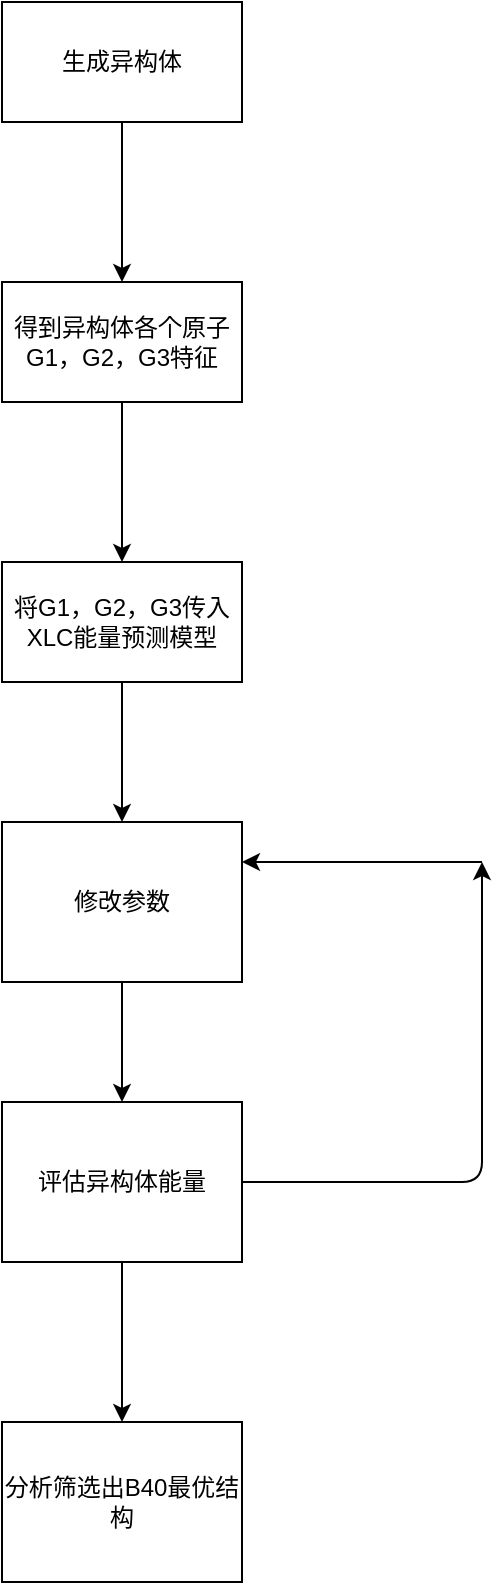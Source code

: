 <mxfile version="14.6.1" type="github">
  <diagram id="Ve9joE51h4fLwJOsWvly" name="Page-1">
    <mxGraphModel dx="946" dy="557" grid="1" gridSize="10" guides="1" tooltips="1" connect="1" arrows="1" fold="1" page="1" pageScale="1" pageWidth="827" pageHeight="1169" math="0" shadow="0">
      <root>
        <mxCell id="0" />
        <mxCell id="1" parent="0" />
        <mxCell id="HYmvLcV-dyNbXu19O9Cb-3" value="" style="edgeStyle=orthogonalEdgeStyle;rounded=0;orthogonalLoop=1;jettySize=auto;html=1;" edge="1" parent="1" source="HYmvLcV-dyNbXu19O9Cb-1" target="HYmvLcV-dyNbXu19O9Cb-2">
          <mxGeometry relative="1" as="geometry" />
        </mxCell>
        <mxCell id="HYmvLcV-dyNbXu19O9Cb-1" value="生成异构体" style="rounded=0;whiteSpace=wrap;html=1;" vertex="1" parent="1">
          <mxGeometry x="200" y="90" width="120" height="60" as="geometry" />
        </mxCell>
        <mxCell id="HYmvLcV-dyNbXu19O9Cb-5" value="" style="edgeStyle=orthogonalEdgeStyle;rounded=0;orthogonalLoop=1;jettySize=auto;html=1;" edge="1" parent="1" source="HYmvLcV-dyNbXu19O9Cb-2" target="HYmvLcV-dyNbXu19O9Cb-4">
          <mxGeometry relative="1" as="geometry" />
        </mxCell>
        <mxCell id="HYmvLcV-dyNbXu19O9Cb-2" value="得到异构体各个原子G1，G2，G3特征" style="rounded=0;whiteSpace=wrap;html=1;" vertex="1" parent="1">
          <mxGeometry x="200" y="230" width="120" height="60" as="geometry" />
        </mxCell>
        <mxCell id="HYmvLcV-dyNbXu19O9Cb-7" value="" style="edgeStyle=orthogonalEdgeStyle;rounded=0;orthogonalLoop=1;jettySize=auto;html=1;" edge="1" parent="1" source="HYmvLcV-dyNbXu19O9Cb-4" target="HYmvLcV-dyNbXu19O9Cb-6">
          <mxGeometry relative="1" as="geometry" />
        </mxCell>
        <mxCell id="HYmvLcV-dyNbXu19O9Cb-4" value="将G1，G2，G3传入XLC能量预测模型" style="rounded=0;whiteSpace=wrap;html=1;" vertex="1" parent="1">
          <mxGeometry x="200" y="370" width="120" height="60" as="geometry" />
        </mxCell>
        <mxCell id="HYmvLcV-dyNbXu19O9Cb-9" value="" style="edgeStyle=orthogonalEdgeStyle;rounded=0;orthogonalLoop=1;jettySize=auto;html=1;" edge="1" parent="1" source="HYmvLcV-dyNbXu19O9Cb-6" target="HYmvLcV-dyNbXu19O9Cb-8">
          <mxGeometry relative="1" as="geometry" />
        </mxCell>
        <mxCell id="HYmvLcV-dyNbXu19O9Cb-6" value="修改参数" style="rounded=0;whiteSpace=wrap;html=1;" vertex="1" parent="1">
          <mxGeometry x="200" y="500" width="120" height="80" as="geometry" />
        </mxCell>
        <mxCell id="HYmvLcV-dyNbXu19O9Cb-11" value="" style="edgeStyle=orthogonalEdgeStyle;rounded=0;orthogonalLoop=1;jettySize=auto;html=1;" edge="1" parent="1" source="HYmvLcV-dyNbXu19O9Cb-8" target="HYmvLcV-dyNbXu19O9Cb-10">
          <mxGeometry relative="1" as="geometry" />
        </mxCell>
        <mxCell id="HYmvLcV-dyNbXu19O9Cb-8" value="评估异构体能量" style="rounded=0;whiteSpace=wrap;html=1;" vertex="1" parent="1">
          <mxGeometry x="200" y="640" width="120" height="80" as="geometry" />
        </mxCell>
        <mxCell id="HYmvLcV-dyNbXu19O9Cb-10" value="分析筛选出B40最优结构" style="rounded=0;whiteSpace=wrap;html=1;" vertex="1" parent="1">
          <mxGeometry x="200" y="800" width="120" height="80" as="geometry" />
        </mxCell>
        <mxCell id="HYmvLcV-dyNbXu19O9Cb-16" value="" style="endArrow=classic;html=1;exitX=1;exitY=0.5;exitDx=0;exitDy=0;" edge="1" parent="1" source="HYmvLcV-dyNbXu19O9Cb-8">
          <mxGeometry width="50" height="50" relative="1" as="geometry">
            <mxPoint x="390" y="690" as="sourcePoint" />
            <mxPoint x="440" y="520" as="targetPoint" />
            <Array as="points">
              <mxPoint x="440" y="680" />
            </Array>
          </mxGeometry>
        </mxCell>
        <mxCell id="HYmvLcV-dyNbXu19O9Cb-18" value="" style="endArrow=classic;html=1;entryX=1;entryY=0.25;entryDx=0;entryDy=0;" edge="1" parent="1" target="HYmvLcV-dyNbXu19O9Cb-6">
          <mxGeometry width="50" height="50" relative="1" as="geometry">
            <mxPoint x="440" y="520" as="sourcePoint" />
            <mxPoint x="410" y="535" as="targetPoint" />
          </mxGeometry>
        </mxCell>
      </root>
    </mxGraphModel>
  </diagram>
</mxfile>
